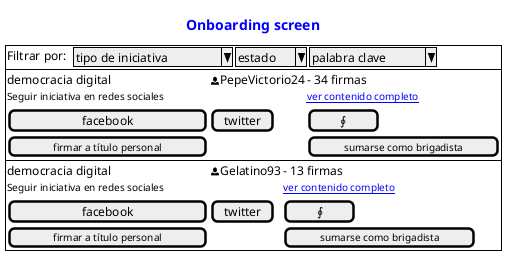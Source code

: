 @startuml
'https://plantuml.com/salt

salt
{#
    title <color:Blue>Onboarding screen
'    barra de búsqueda
    {
        Filtrar por:|.| ^tipo de iniciativa^|^estado ^|^palabra clave ^
    }
'    listado de iniciativas
    {
      democracia digital | <&person>PepeVictorio24| - 34 firmas
      <size:10>Seguir iniciativa en redes sociales</size>|.|<size:10><color:Blue>__ver contenido completo__</color></size>
      [                facebook]|[twitter]| [<U+222E>]
      [<size:10>firmar a título personal</size>]|.|[<size:10>sumarse como brigadista</size>]
    }
    {
      democracia digital | <&person>Gelatino93| - 13 firmas
      <size:10>Seguir iniciativa en redes sociales</size>|.|<size:10><color:Blue>__ver contenido completo__</color></size>
      [                facebook]|[twitter]| [<U+222E>]
      [<size:10>firmar a título personal</size>]|.|[<size:10>sumarse como brigadista</size>]
    }
}
@enduml
